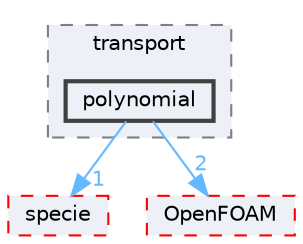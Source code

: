 digraph "src/thermophysicalModels/solidSpecie/transport/polynomial"
{
 // LATEX_PDF_SIZE
  bgcolor="transparent";
  edge [fontname=Helvetica,fontsize=10,labelfontname=Helvetica,labelfontsize=10];
  node [fontname=Helvetica,fontsize=10,shape=box,height=0.2,width=0.4];
  compound=true
  subgraph clusterdir_bf3bd911c64212434fe120712945dd80 {
    graph [ bgcolor="#edf0f7", pencolor="grey50", label="transport", fontname=Helvetica,fontsize=10 style="filled,dashed", URL="dir_bf3bd911c64212434fe120712945dd80.html",tooltip=""]
  dir_c084d607b9bd49f19fd647d22c9cb942 [label="polynomial", fillcolor="#edf0f7", color="grey25", style="filled,bold", URL="dir_c084d607b9bd49f19fd647d22c9cb942.html",tooltip=""];
  }
  dir_5c4bf53b114f4c9237cd4ef0431fc9bd [label="specie", fillcolor="#edf0f7", color="red", style="filled,dashed", URL="dir_5c4bf53b114f4c9237cd4ef0431fc9bd.html",tooltip=""];
  dir_c5473ff19b20e6ec4dfe5c310b3778a8 [label="OpenFOAM", fillcolor="#edf0f7", color="red", style="filled,dashed", URL="dir_c5473ff19b20e6ec4dfe5c310b3778a8.html",tooltip=""];
  dir_c084d607b9bd49f19fd647d22c9cb942->dir_5c4bf53b114f4c9237cd4ef0431fc9bd [headlabel="1", labeldistance=1.5 headhref="dir_002991_003683.html" href="dir_002991_003683.html" color="steelblue1" fontcolor="steelblue1"];
  dir_c084d607b9bd49f19fd647d22c9cb942->dir_c5473ff19b20e6ec4dfe5c310b3778a8 [headlabel="2", labeldistance=1.5 headhref="dir_002991_002695.html" href="dir_002991_002695.html" color="steelblue1" fontcolor="steelblue1"];
}
